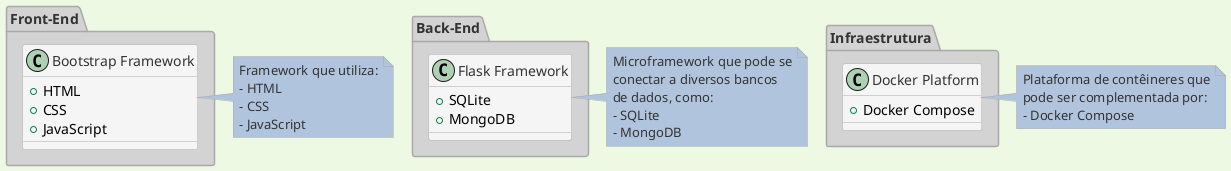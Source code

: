 @startuml

skinparam backgroundColor #EEF9E3

skinparam package {
    BackgroundColor #D3D3D3
    BorderColor #A9A9A9
    FontColor #333333
    Shadowing false
}

skinparam class {
    BackgroundColor #F5F5F5
    BorderColor #A9A9A9
    FontColor #333333
    Shadowing false
}

skinparam note {
    BackgroundColor #B0C4DE
    BorderColor #A9A9A9
    FontColor #333333
    Shadowing false
}

package "Front-End" {
    class "Bootstrap Framework" {
        + HTML
        + CSS
        + JavaScript
    }
}

package "Back-End" {
    class "Flask Framework" {
        + SQLite
        + MongoDB
    }
}

package "Infraestrutura" {
    class "Docker Platform" {
        + Docker Compose
    }
}

note right of "Bootstrap Framework"
    Framework que utiliza:
    - HTML
    - CSS
    - JavaScript
end note

note right of "Flask Framework"
    Microframework que pode se
    conectar a diversos bancos
    de dados, como:
    - SQLite
    - MongoDB
end note

note right of "Docker Platform"
    Plataforma de contêineres que
    pode ser complementada por:
    - Docker Compose
end note

@enduml

